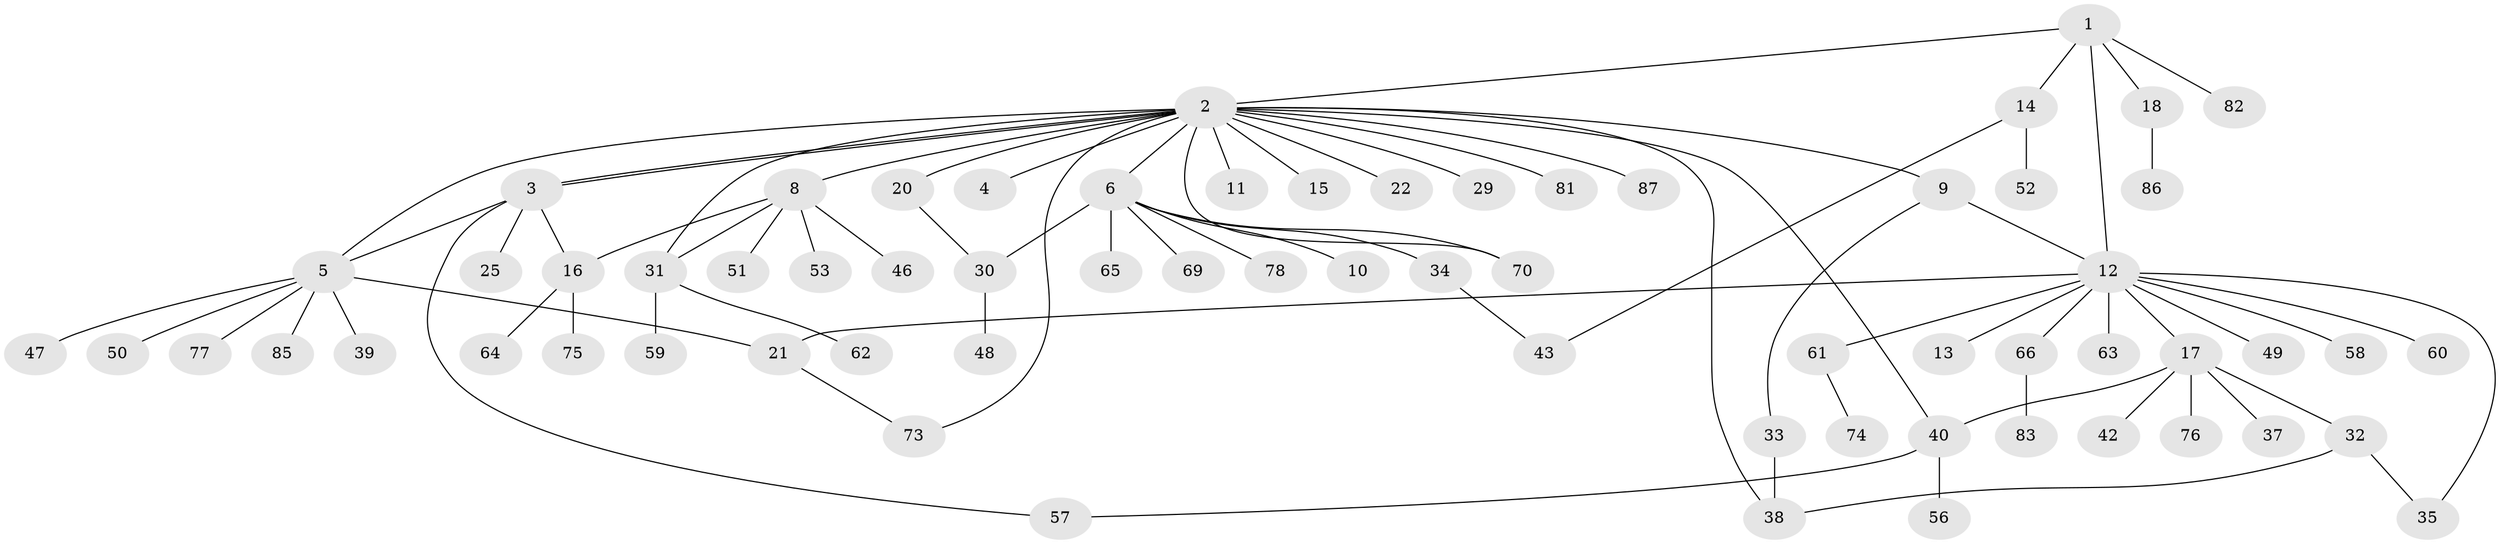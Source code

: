 // original degree distribution, {5: 0.034482758620689655, 20: 0.011494252873563218, 6: 0.022988505747126436, 1: 0.5402298850574713, 9: 0.022988505747126436, 2: 0.21839080459770116, 4: 0.04597701149425287, 14: 0.011494252873563218, 3: 0.09195402298850575}
// Generated by graph-tools (version 1.1) at 2025/11/02/27/25 16:11:10]
// undirected, 67 vertices, 81 edges
graph export_dot {
graph [start="1"]
  node [color=gray90,style=filled];
  1 [super="+67"];
  2 [super="+7"];
  3 [super="+19"];
  4;
  5 [super="+36"];
  6 [super="+26"];
  8 [super="+28"];
  9 [super="+72"];
  10 [super="+41"];
  11;
  12 [super="+54"];
  13;
  14 [super="+24"];
  15;
  16 [super="+27"];
  17 [super="+23"];
  18;
  20;
  21 [super="+44"];
  22;
  25;
  29;
  30 [super="+45"];
  31;
  32 [super="+79"];
  33;
  34;
  35;
  37;
  38 [super="+71"];
  39;
  40 [super="+55"];
  42;
  43 [super="+68"];
  46;
  47;
  48;
  49;
  50;
  51;
  52;
  53;
  56;
  57;
  58;
  59;
  60;
  61;
  62 [super="+80"];
  63;
  64;
  65;
  66;
  69;
  70 [super="+84"];
  73;
  74;
  75;
  76;
  77;
  78;
  81;
  82;
  83;
  85;
  86;
  87;
  1 -- 2;
  1 -- 14;
  1 -- 18;
  1 -- 82;
  1 -- 12;
  2 -- 3;
  2 -- 3;
  2 -- 4;
  2 -- 5;
  2 -- 6;
  2 -- 8;
  2 -- 9;
  2 -- 11;
  2 -- 15;
  2 -- 20;
  2 -- 22;
  2 -- 29;
  2 -- 38;
  2 -- 70;
  2 -- 73;
  2 -- 81;
  2 -- 87;
  2 -- 31;
  2 -- 40;
  3 -- 16;
  3 -- 25;
  3 -- 57;
  3 -- 5;
  5 -- 39;
  5 -- 47;
  5 -- 50;
  5 -- 77;
  5 -- 85;
  5 -- 21;
  6 -- 10;
  6 -- 30;
  6 -- 34;
  6 -- 65;
  6 -- 69;
  6 -- 70;
  6 -- 78;
  8 -- 16;
  8 -- 51;
  8 -- 53;
  8 -- 46;
  8 -- 31;
  9 -- 12;
  9 -- 33;
  12 -- 13;
  12 -- 17 [weight=2];
  12 -- 21;
  12 -- 35;
  12 -- 49;
  12 -- 58;
  12 -- 60;
  12 -- 61;
  12 -- 63;
  12 -- 66;
  14 -- 43;
  14 -- 52;
  16 -- 64;
  16 -- 75;
  17 -- 32;
  17 -- 76;
  17 -- 37;
  17 -- 40;
  17 -- 42;
  18 -- 86;
  20 -- 30;
  21 -- 73;
  30 -- 48;
  31 -- 59;
  31 -- 62;
  32 -- 35;
  32 -- 38;
  33 -- 38;
  34 -- 43;
  40 -- 56;
  40 -- 57;
  61 -- 74;
  66 -- 83;
}
